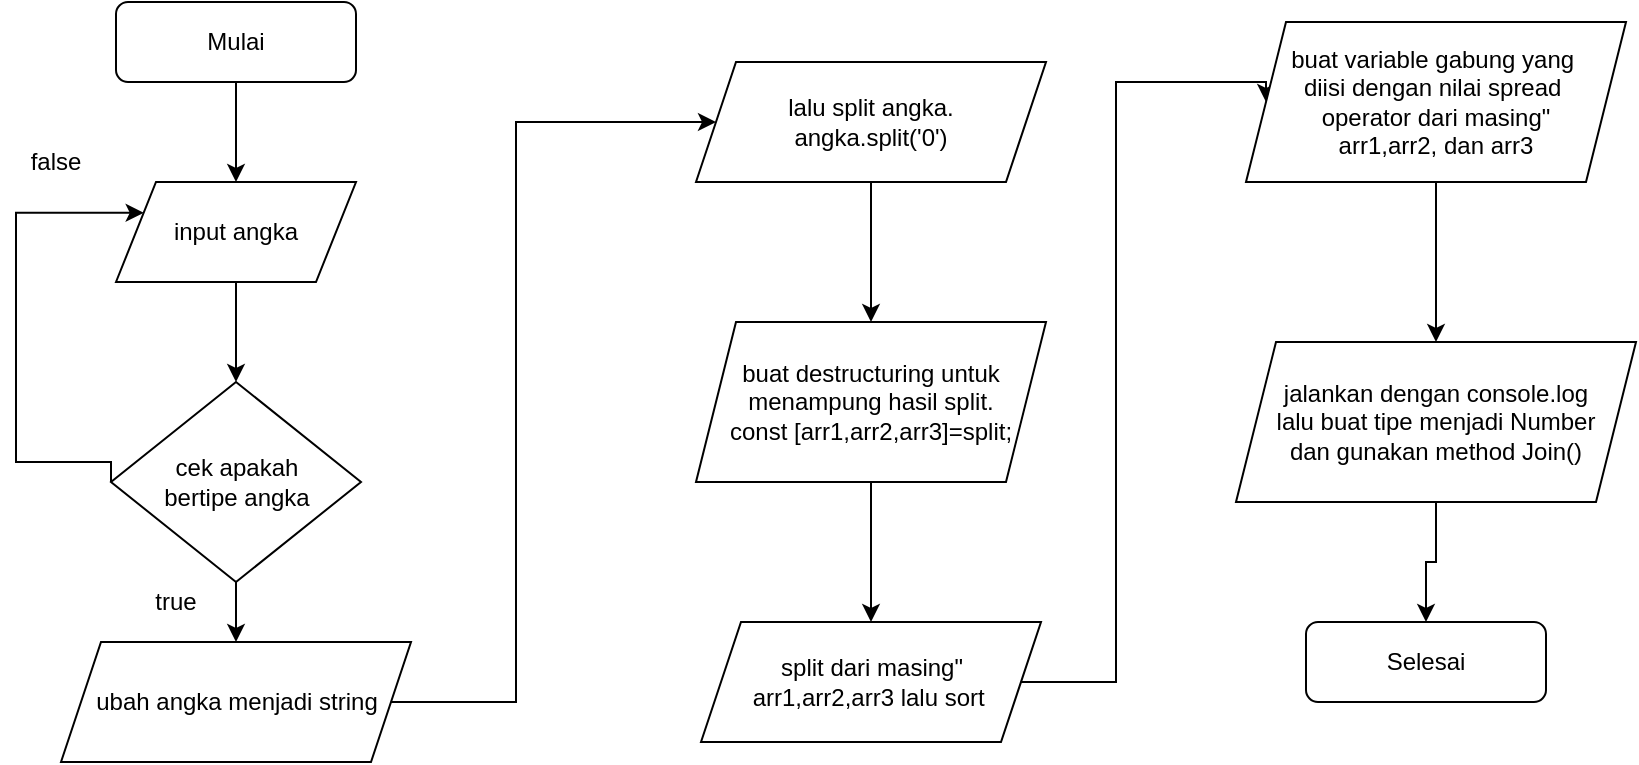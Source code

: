 <mxfile version="13.6.2" type="device"><diagram name="Page-1" id="74e2e168-ea6b-b213-b513-2b3c1d86103e"><mxGraphModel dx="868" dy="433" grid="1" gridSize="10" guides="1" tooltips="1" connect="1" arrows="1" fold="1" page="1" pageScale="1" pageWidth="1100" pageHeight="850" background="#ffffff" math="0" shadow="0"><root><mxCell id="0"/><mxCell id="1" parent="0"/><mxCell id="pPe2BlkEcm1m2oZugZKP-11" style="edgeStyle=orthogonalEdgeStyle;rounded=0;orthogonalLoop=1;jettySize=auto;html=1;exitX=0.5;exitY=1;exitDx=0;exitDy=0;entryX=0.5;entryY=0;entryDx=0;entryDy=0;" edge="1" parent="1" source="pPe2BlkEcm1m2oZugZKP-1" target="pPe2BlkEcm1m2oZugZKP-3"><mxGeometry relative="1" as="geometry"/></mxCell><mxCell id="pPe2BlkEcm1m2oZugZKP-1" value="Mulai" style="rounded=1;whiteSpace=wrap;html=1;" vertex="1" parent="1"><mxGeometry x="80" y="20" width="120" height="40" as="geometry"/></mxCell><mxCell id="pPe2BlkEcm1m2oZugZKP-2" value="Selesai" style="rounded=1;whiteSpace=wrap;html=1;" vertex="1" parent="1"><mxGeometry x="675" y="330" width="120" height="40" as="geometry"/></mxCell><mxCell id="pPe2BlkEcm1m2oZugZKP-12" style="edgeStyle=orthogonalEdgeStyle;rounded=0;orthogonalLoop=1;jettySize=auto;html=1;exitX=0.5;exitY=1;exitDx=0;exitDy=0;entryX=0.5;entryY=0;entryDx=0;entryDy=0;" edge="1" parent="1" source="pPe2BlkEcm1m2oZugZKP-3" target="pPe2BlkEcm1m2oZugZKP-4"><mxGeometry relative="1" as="geometry"/></mxCell><mxCell id="pPe2BlkEcm1m2oZugZKP-3" value="input angka" style="shape=parallelogram;perimeter=parallelogramPerimeter;whiteSpace=wrap;html=1;fixedSize=1;" vertex="1" parent="1"><mxGeometry x="80" y="110" width="120" height="50" as="geometry"/></mxCell><mxCell id="pPe2BlkEcm1m2oZugZKP-13" style="edgeStyle=orthogonalEdgeStyle;rounded=0;orthogonalLoop=1;jettySize=auto;html=1;exitX=0.5;exitY=1;exitDx=0;exitDy=0;" edge="1" parent="1" source="pPe2BlkEcm1m2oZugZKP-4" target="pPe2BlkEcm1m2oZugZKP-5"><mxGeometry relative="1" as="geometry"/></mxCell><mxCell id="pPe2BlkEcm1m2oZugZKP-14" style="edgeStyle=orthogonalEdgeStyle;rounded=0;orthogonalLoop=1;jettySize=auto;html=1;exitX=0;exitY=0.5;exitDx=0;exitDy=0;entryX=0;entryY=0.25;entryDx=0;entryDy=0;" edge="1" parent="1" source="pPe2BlkEcm1m2oZugZKP-4" target="pPe2BlkEcm1m2oZugZKP-3"><mxGeometry relative="1" as="geometry"><Array as="points"><mxPoint x="78" y="250"/><mxPoint x="30" y="250"/><mxPoint x="30" y="125"/></Array></mxGeometry></mxCell><mxCell id="pPe2BlkEcm1m2oZugZKP-4" value="cek apakah &lt;br&gt;bertipe angka" style="rhombus;whiteSpace=wrap;html=1;" vertex="1" parent="1"><mxGeometry x="77.5" y="210" width="125" height="100" as="geometry"/></mxCell><mxCell id="pPe2BlkEcm1m2oZugZKP-15" style="edgeStyle=orthogonalEdgeStyle;rounded=0;orthogonalLoop=1;jettySize=auto;html=1;exitX=1;exitY=0.5;exitDx=0;exitDy=0;entryX=0;entryY=0.5;entryDx=0;entryDy=0;" edge="1" parent="1" source="pPe2BlkEcm1m2oZugZKP-5" target="pPe2BlkEcm1m2oZugZKP-6"><mxGeometry relative="1" as="geometry"><Array as="points"><mxPoint x="280" y="370"/><mxPoint x="280" y="80"/></Array></mxGeometry></mxCell><mxCell id="pPe2BlkEcm1m2oZugZKP-5" value="ubah angka menjadi string" style="shape=parallelogram;perimeter=parallelogramPerimeter;whiteSpace=wrap;html=1;fixedSize=1;" vertex="1" parent="1"><mxGeometry x="52.5" y="340" width="175" height="60" as="geometry"/></mxCell><mxCell id="pPe2BlkEcm1m2oZugZKP-16" style="edgeStyle=orthogonalEdgeStyle;rounded=0;orthogonalLoop=1;jettySize=auto;html=1;exitX=0.5;exitY=1;exitDx=0;exitDy=0;entryX=0.5;entryY=0;entryDx=0;entryDy=0;" edge="1" parent="1" source="pPe2BlkEcm1m2oZugZKP-6" target="pPe2BlkEcm1m2oZugZKP-7"><mxGeometry relative="1" as="geometry"/></mxCell><mxCell id="pPe2BlkEcm1m2oZugZKP-6" value="lalu split angka.&lt;br&gt;angka.split('0')" style="shape=parallelogram;perimeter=parallelogramPerimeter;whiteSpace=wrap;html=1;fixedSize=1;" vertex="1" parent="1"><mxGeometry x="370" y="50" width="175" height="60" as="geometry"/></mxCell><mxCell id="pPe2BlkEcm1m2oZugZKP-17" style="edgeStyle=orthogonalEdgeStyle;rounded=0;orthogonalLoop=1;jettySize=auto;html=1;exitX=0.5;exitY=1;exitDx=0;exitDy=0;" edge="1" parent="1" source="pPe2BlkEcm1m2oZugZKP-7" target="pPe2BlkEcm1m2oZugZKP-8"><mxGeometry relative="1" as="geometry"/></mxCell><mxCell id="pPe2BlkEcm1m2oZugZKP-7" value="buat destructuring untuk menampung hasil split.&lt;br&gt;const [arr1,arr2,arr3]=split;" style="shape=parallelogram;perimeter=parallelogramPerimeter;whiteSpace=wrap;html=1;fixedSize=1;" vertex="1" parent="1"><mxGeometry x="370" y="180" width="175" height="80" as="geometry"/></mxCell><mxCell id="pPe2BlkEcm1m2oZugZKP-18" style="edgeStyle=orthogonalEdgeStyle;rounded=0;orthogonalLoop=1;jettySize=auto;html=1;exitX=1;exitY=0.5;exitDx=0;exitDy=0;entryX=0;entryY=0.5;entryDx=0;entryDy=0;" edge="1" parent="1" source="pPe2BlkEcm1m2oZugZKP-8" target="pPe2BlkEcm1m2oZugZKP-9"><mxGeometry relative="1" as="geometry"><Array as="points"><mxPoint x="580" y="360"/><mxPoint x="580" y="60"/></Array></mxGeometry></mxCell><mxCell id="pPe2BlkEcm1m2oZugZKP-8" value="split dari masing&quot; &lt;br&gt;arr1,arr2,arr3 lalu sort&amp;nbsp;" style="shape=parallelogram;perimeter=parallelogramPerimeter;whiteSpace=wrap;html=1;fixedSize=1;" vertex="1" parent="1"><mxGeometry x="372.5" y="330" width="170" height="60" as="geometry"/></mxCell><mxCell id="pPe2BlkEcm1m2oZugZKP-19" style="edgeStyle=orthogonalEdgeStyle;rounded=0;orthogonalLoop=1;jettySize=auto;html=1;exitX=0.5;exitY=1;exitDx=0;exitDy=0;entryX=0.5;entryY=0;entryDx=0;entryDy=0;" edge="1" parent="1" source="pPe2BlkEcm1m2oZugZKP-9" target="pPe2BlkEcm1m2oZugZKP-10"><mxGeometry relative="1" as="geometry"/></mxCell><mxCell id="pPe2BlkEcm1m2oZugZKP-9" value="buat variable gabung yang&amp;nbsp;&lt;br&gt;diisi dengan nilai spread&amp;nbsp;&lt;br&gt;operator dari masing&quot;&lt;br&gt;arr1,arr2, dan arr3" style="shape=parallelogram;perimeter=parallelogramPerimeter;whiteSpace=wrap;html=1;fixedSize=1;" vertex="1" parent="1"><mxGeometry x="645" y="30" width="190" height="80" as="geometry"/></mxCell><mxCell id="pPe2BlkEcm1m2oZugZKP-21" style="edgeStyle=orthogonalEdgeStyle;rounded=0;orthogonalLoop=1;jettySize=auto;html=1;exitX=0.5;exitY=1;exitDx=0;exitDy=0;entryX=0.5;entryY=0;entryDx=0;entryDy=0;" edge="1" parent="1" source="pPe2BlkEcm1m2oZugZKP-10" target="pPe2BlkEcm1m2oZugZKP-2"><mxGeometry relative="1" as="geometry"/></mxCell><mxCell id="pPe2BlkEcm1m2oZugZKP-10" value="jalankan dengan console.log&lt;br&gt;lalu buat tipe menjadi Number &lt;br&gt;dan gunakan method Join()" style="shape=parallelogram;perimeter=parallelogramPerimeter;whiteSpace=wrap;html=1;fixedSize=1;" vertex="1" parent="1"><mxGeometry x="640" y="190" width="200" height="80" as="geometry"/></mxCell><mxCell id="pPe2BlkEcm1m2oZugZKP-22" value="false" style="text;html=1;strokeColor=none;fillColor=none;align=center;verticalAlign=middle;whiteSpace=wrap;rounded=0;" vertex="1" parent="1"><mxGeometry x="30" y="90" width="40" height="20" as="geometry"/></mxCell><mxCell id="pPe2BlkEcm1m2oZugZKP-23" value="true" style="text;html=1;strokeColor=none;fillColor=none;align=center;verticalAlign=middle;whiteSpace=wrap;rounded=0;" vertex="1" parent="1"><mxGeometry x="90" y="310" width="40" height="20" as="geometry"/></mxCell></root></mxGraphModel></diagram></mxfile>